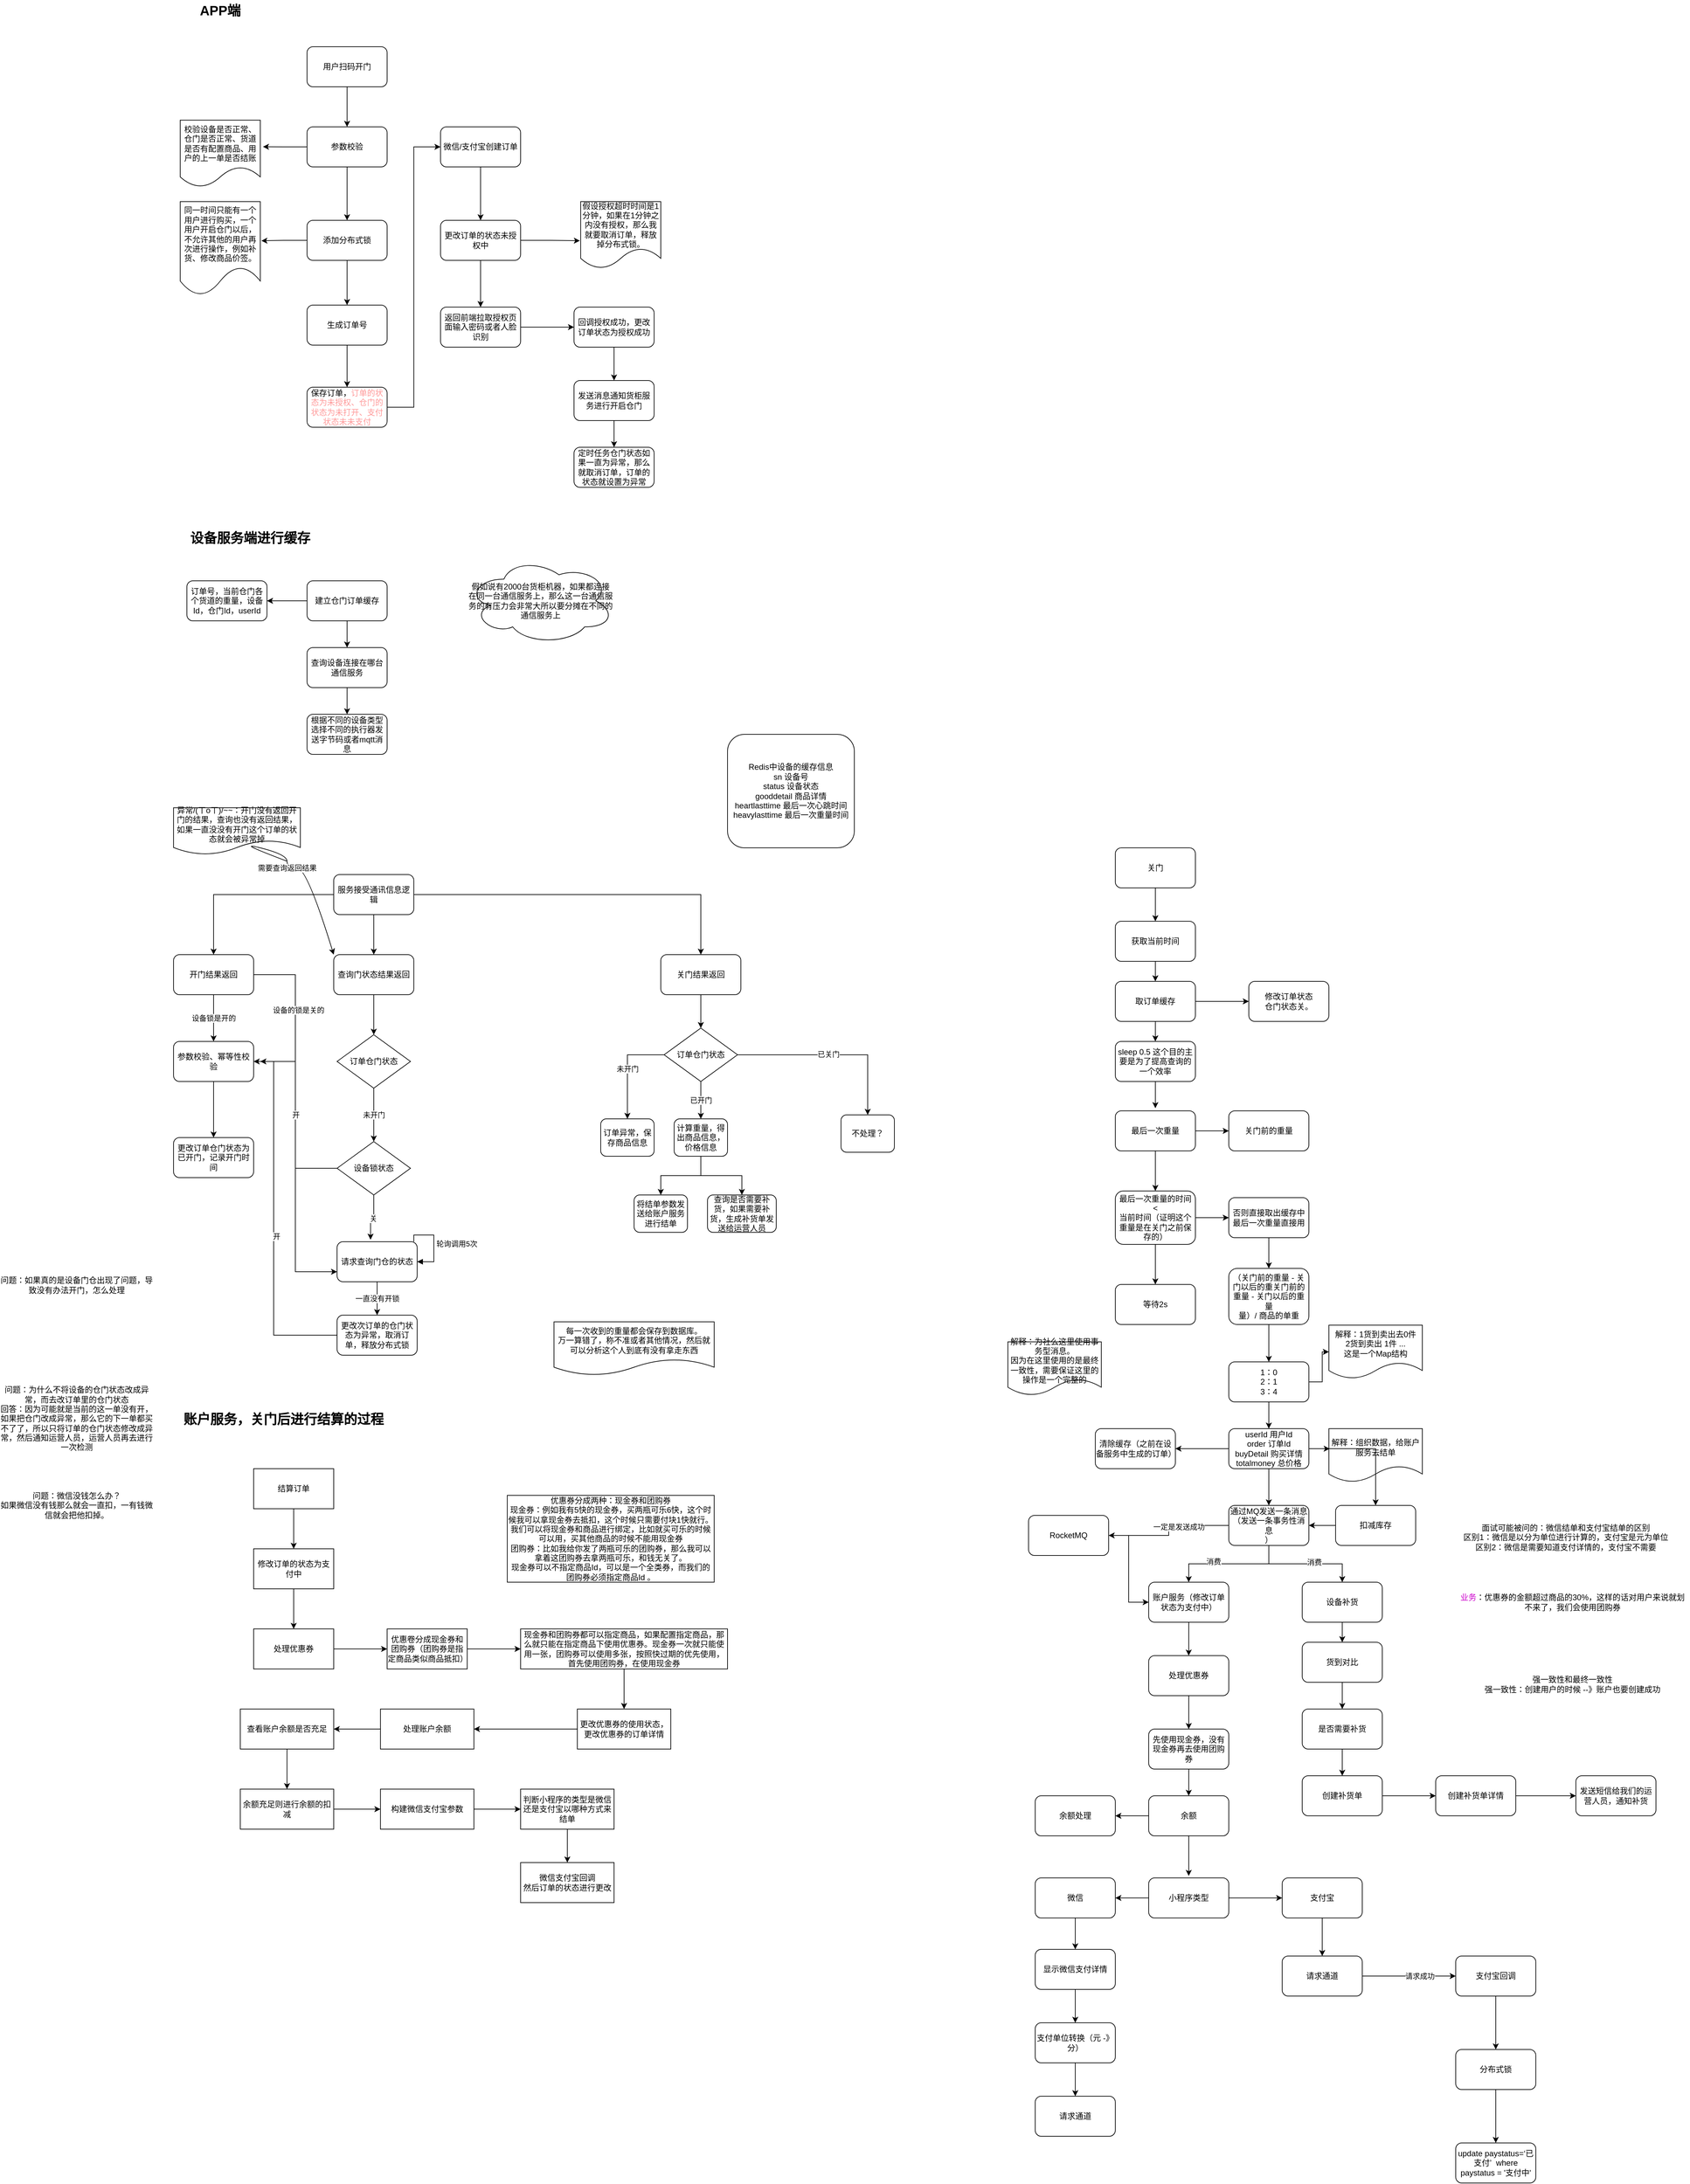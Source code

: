 <mxfile version="21.1.4" type="github">
  <diagram name="第 1 页" id="RkDC4rOG-JaYH36t-Z6l">
    <mxGraphModel dx="2062" dy="646" grid="1" gridSize="10" guides="1" tooltips="1" connect="1" arrows="1" fold="1" page="1" pageScale="1" pageWidth="827" pageHeight="1169" math="0" shadow="0">
      <root>
        <mxCell id="0" />
        <mxCell id="1" parent="0" />
        <mxCell id="wvqYO3dV8kKgbjnCDc3z-1" value="&lt;span style=&quot;font-size: 20px;&quot;&gt;&lt;b&gt;APP端&lt;/b&gt;&lt;/span&gt;" style="text;html=1;strokeColor=none;fillColor=none;align=center;verticalAlign=middle;whiteSpace=wrap;rounded=0;" vertex="1" parent="1">
          <mxGeometry x="20" y="50" width="100" height="30" as="geometry" />
        </mxCell>
        <mxCell id="wvqYO3dV8kKgbjnCDc3z-7" style="edgeStyle=orthogonalEdgeStyle;rounded=0;orthogonalLoop=1;jettySize=auto;html=1;entryX=0.5;entryY=0;entryDx=0;entryDy=0;" edge="1" parent="1" source="wvqYO3dV8kKgbjnCDc3z-2" target="wvqYO3dV8kKgbjnCDc3z-3">
          <mxGeometry relative="1" as="geometry" />
        </mxCell>
        <mxCell id="wvqYO3dV8kKgbjnCDc3z-2" value="用户扫码开门" style="rounded=1;whiteSpace=wrap;html=1;" vertex="1" parent="1">
          <mxGeometry x="200" y="120" width="120" height="60" as="geometry" />
        </mxCell>
        <mxCell id="wvqYO3dV8kKgbjnCDc3z-8" style="edgeStyle=orthogonalEdgeStyle;rounded=0;orthogonalLoop=1;jettySize=auto;html=1;entryX=0.5;entryY=0;entryDx=0;entryDy=0;" edge="1" parent="1" source="wvqYO3dV8kKgbjnCDc3z-3" target="wvqYO3dV8kKgbjnCDc3z-5">
          <mxGeometry relative="1" as="geometry" />
        </mxCell>
        <mxCell id="wvqYO3dV8kKgbjnCDc3z-12" style="edgeStyle=orthogonalEdgeStyle;rounded=0;orthogonalLoop=1;jettySize=auto;html=1;entryX=1.033;entryY=0.398;entryDx=0;entryDy=0;entryPerimeter=0;" edge="1" parent="1" source="wvqYO3dV8kKgbjnCDc3z-3" target="wvqYO3dV8kKgbjnCDc3z-10">
          <mxGeometry relative="1" as="geometry" />
        </mxCell>
        <mxCell id="wvqYO3dV8kKgbjnCDc3z-3" value="参数校验" style="rounded=1;whiteSpace=wrap;html=1;" vertex="1" parent="1">
          <mxGeometry x="200" y="240" width="120" height="60" as="geometry" />
        </mxCell>
        <mxCell id="wvqYO3dV8kKgbjnCDc3z-9" style="edgeStyle=orthogonalEdgeStyle;rounded=0;orthogonalLoop=1;jettySize=auto;html=1;exitX=0.5;exitY=1;exitDx=0;exitDy=0;entryX=0.5;entryY=0;entryDx=0;entryDy=0;" edge="1" parent="1" source="wvqYO3dV8kKgbjnCDc3z-5" target="wvqYO3dV8kKgbjnCDc3z-6">
          <mxGeometry relative="1" as="geometry" />
        </mxCell>
        <mxCell id="wvqYO3dV8kKgbjnCDc3z-15" style="edgeStyle=orthogonalEdgeStyle;rounded=0;orthogonalLoop=1;jettySize=auto;html=1;entryX=1.013;entryY=0.419;entryDx=0;entryDy=0;entryPerimeter=0;" edge="1" parent="1" source="wvqYO3dV8kKgbjnCDc3z-5" target="wvqYO3dV8kKgbjnCDc3z-13">
          <mxGeometry relative="1" as="geometry" />
        </mxCell>
        <mxCell id="wvqYO3dV8kKgbjnCDc3z-5" value="添加分布式锁" style="rounded=1;whiteSpace=wrap;html=1;" vertex="1" parent="1">
          <mxGeometry x="200" y="380" width="120" height="60" as="geometry" />
        </mxCell>
        <mxCell id="wvqYO3dV8kKgbjnCDc3z-17" style="edgeStyle=orthogonalEdgeStyle;rounded=0;orthogonalLoop=1;jettySize=auto;html=1;entryX=0.5;entryY=0;entryDx=0;entryDy=0;" edge="1" parent="1" source="wvqYO3dV8kKgbjnCDc3z-6" target="wvqYO3dV8kKgbjnCDc3z-16">
          <mxGeometry relative="1" as="geometry" />
        </mxCell>
        <mxCell id="wvqYO3dV8kKgbjnCDc3z-6" value="生成订单号" style="rounded=1;whiteSpace=wrap;html=1;" vertex="1" parent="1">
          <mxGeometry x="200" y="507" width="120" height="60" as="geometry" />
        </mxCell>
        <mxCell id="wvqYO3dV8kKgbjnCDc3z-10" value="校验设备是否正常、仓门是否正常、货道是否有配置商品、用户的上一单是否结账" style="shape=document;whiteSpace=wrap;html=1;boundedLbl=1;" vertex="1" parent="1">
          <mxGeometry x="10" y="230" width="120" height="100" as="geometry" />
        </mxCell>
        <mxCell id="wvqYO3dV8kKgbjnCDc3z-13" value="同一时间只能有一个用户进行购买，一个用户开启仓门以后，不允许其他的用户再次进行操作，例如补货、修改商品价签。" style="shape=document;whiteSpace=wrap;html=1;boundedLbl=1;" vertex="1" parent="1">
          <mxGeometry x="10" y="352" width="120" height="140" as="geometry" />
        </mxCell>
        <mxCell id="wvqYO3dV8kKgbjnCDc3z-21" style="edgeStyle=orthogonalEdgeStyle;rounded=0;orthogonalLoop=1;jettySize=auto;html=1;entryX=0;entryY=0.5;entryDx=0;entryDy=0;" edge="1" parent="1" source="wvqYO3dV8kKgbjnCDc3z-16" target="wvqYO3dV8kKgbjnCDc3z-18">
          <mxGeometry relative="1" as="geometry" />
        </mxCell>
        <mxCell id="wvqYO3dV8kKgbjnCDc3z-16" value="保存订单，&lt;font color=&quot;#ff9999&quot;&gt;订单的状态为未授权、仓门的状态为未打开、支付状态未未支付&lt;/font&gt;" style="rounded=1;whiteSpace=wrap;html=1;" vertex="1" parent="1">
          <mxGeometry x="200" y="630" width="120" height="60" as="geometry" />
        </mxCell>
        <mxCell id="wvqYO3dV8kKgbjnCDc3z-22" style="edgeStyle=orthogonalEdgeStyle;rounded=0;orthogonalLoop=1;jettySize=auto;html=1;entryX=0.5;entryY=0;entryDx=0;entryDy=0;" edge="1" parent="1" source="wvqYO3dV8kKgbjnCDc3z-18" target="wvqYO3dV8kKgbjnCDc3z-19">
          <mxGeometry relative="1" as="geometry" />
        </mxCell>
        <mxCell id="wvqYO3dV8kKgbjnCDc3z-18" value="微信/支付宝创建订单" style="rounded=1;whiteSpace=wrap;html=1;" vertex="1" parent="1">
          <mxGeometry x="400" y="240" width="120" height="60" as="geometry" />
        </mxCell>
        <mxCell id="wvqYO3dV8kKgbjnCDc3z-23" style="edgeStyle=orthogonalEdgeStyle;rounded=0;orthogonalLoop=1;jettySize=auto;html=1;entryX=0.5;entryY=0;entryDx=0;entryDy=0;" edge="1" parent="1" source="wvqYO3dV8kKgbjnCDc3z-19" target="wvqYO3dV8kKgbjnCDc3z-20">
          <mxGeometry relative="1" as="geometry" />
        </mxCell>
        <mxCell id="wvqYO3dV8kKgbjnCDc3z-25" style="edgeStyle=orthogonalEdgeStyle;rounded=0;orthogonalLoop=1;jettySize=auto;html=1;entryX=-0.01;entryY=0.586;entryDx=0;entryDy=0;entryPerimeter=0;" edge="1" parent="1" source="wvqYO3dV8kKgbjnCDc3z-19" target="wvqYO3dV8kKgbjnCDc3z-24">
          <mxGeometry relative="1" as="geometry" />
        </mxCell>
        <mxCell id="wvqYO3dV8kKgbjnCDc3z-19" value="更改订单的状态未授权中" style="rounded=1;whiteSpace=wrap;html=1;" vertex="1" parent="1">
          <mxGeometry x="400" y="380" width="120" height="60" as="geometry" />
        </mxCell>
        <mxCell id="wvqYO3dV8kKgbjnCDc3z-28" style="edgeStyle=orthogonalEdgeStyle;rounded=0;orthogonalLoop=1;jettySize=auto;html=1;entryX=0;entryY=0.5;entryDx=0;entryDy=0;" edge="1" parent="1" source="wvqYO3dV8kKgbjnCDc3z-20" target="wvqYO3dV8kKgbjnCDc3z-26">
          <mxGeometry relative="1" as="geometry" />
        </mxCell>
        <mxCell id="wvqYO3dV8kKgbjnCDc3z-20" value="返回前端拉取授权页面输入密码或者人脸识别" style="rounded=1;whiteSpace=wrap;html=1;" vertex="1" parent="1">
          <mxGeometry x="400" y="510" width="120" height="60" as="geometry" />
        </mxCell>
        <mxCell id="wvqYO3dV8kKgbjnCDc3z-24" value="假设授权超时时间是1分钟，如果在1分钟之内没有授权，那么我就要取消订单，释放掉分布式锁。" style="shape=document;whiteSpace=wrap;html=1;boundedLbl=1;" vertex="1" parent="1">
          <mxGeometry x="610" y="352" width="120" height="100" as="geometry" />
        </mxCell>
        <mxCell id="wvqYO3dV8kKgbjnCDc3z-29" style="edgeStyle=orthogonalEdgeStyle;rounded=0;orthogonalLoop=1;jettySize=auto;html=1;entryX=0.5;entryY=0;entryDx=0;entryDy=0;" edge="1" parent="1" source="wvqYO3dV8kKgbjnCDc3z-26" target="wvqYO3dV8kKgbjnCDc3z-27">
          <mxGeometry relative="1" as="geometry" />
        </mxCell>
        <mxCell id="wvqYO3dV8kKgbjnCDc3z-26" value="回调授权成功，更改订单状态为授权成功" style="rounded=1;whiteSpace=wrap;html=1;" vertex="1" parent="1">
          <mxGeometry x="600" y="510" width="120" height="60" as="geometry" />
        </mxCell>
        <mxCell id="wvqYO3dV8kKgbjnCDc3z-31" style="edgeStyle=orthogonalEdgeStyle;rounded=0;orthogonalLoop=1;jettySize=auto;html=1;entryX=0.5;entryY=0;entryDx=0;entryDy=0;" edge="1" parent="1" source="wvqYO3dV8kKgbjnCDc3z-27" target="wvqYO3dV8kKgbjnCDc3z-30">
          <mxGeometry relative="1" as="geometry" />
        </mxCell>
        <mxCell id="wvqYO3dV8kKgbjnCDc3z-27" value="发送消息通知货柜服务进行开启仓门" style="rounded=1;whiteSpace=wrap;html=1;" vertex="1" parent="1">
          <mxGeometry x="600" y="620" width="120" height="60" as="geometry" />
        </mxCell>
        <mxCell id="wvqYO3dV8kKgbjnCDc3z-30" value="定时任务仓门状态如果一直为异常，那么就取消订单，订单的状态就设置为异常" style="rounded=1;whiteSpace=wrap;html=1;" vertex="1" parent="1">
          <mxGeometry x="600" y="720" width="120" height="60" as="geometry" />
        </mxCell>
        <mxCell id="wvqYO3dV8kKgbjnCDc3z-32" value="&lt;span style=&quot;font-size: 20px;&quot;&gt;&lt;b&gt;设备服务端进行缓存&lt;/b&gt;&lt;/span&gt;" style="text;html=1;strokeColor=none;fillColor=none;align=center;verticalAlign=middle;whiteSpace=wrap;rounded=0;" vertex="1" parent="1">
          <mxGeometry x="20" y="840" width="190" height="30" as="geometry" />
        </mxCell>
        <mxCell id="wvqYO3dV8kKgbjnCDc3z-37" style="edgeStyle=orthogonalEdgeStyle;rounded=0;orthogonalLoop=1;jettySize=auto;html=1;entryX=1;entryY=0.5;entryDx=0;entryDy=0;" edge="1" parent="1" source="wvqYO3dV8kKgbjnCDc3z-33" target="wvqYO3dV8kKgbjnCDc3z-36">
          <mxGeometry relative="1" as="geometry" />
        </mxCell>
        <mxCell id="wvqYO3dV8kKgbjnCDc3z-38" style="edgeStyle=orthogonalEdgeStyle;rounded=0;orthogonalLoop=1;jettySize=auto;html=1;entryX=0.5;entryY=0;entryDx=0;entryDy=0;" edge="1" parent="1" source="wvqYO3dV8kKgbjnCDc3z-33" target="wvqYO3dV8kKgbjnCDc3z-34">
          <mxGeometry relative="1" as="geometry" />
        </mxCell>
        <mxCell id="wvqYO3dV8kKgbjnCDc3z-33" value="建立仓门订单缓存" style="rounded=1;whiteSpace=wrap;html=1;" vertex="1" parent="1">
          <mxGeometry x="200" y="920" width="120" height="60" as="geometry" />
        </mxCell>
        <mxCell id="wvqYO3dV8kKgbjnCDc3z-39" style="edgeStyle=orthogonalEdgeStyle;rounded=0;orthogonalLoop=1;jettySize=auto;html=1;entryX=0.5;entryY=0;entryDx=0;entryDy=0;" edge="1" parent="1" source="wvqYO3dV8kKgbjnCDc3z-34" target="wvqYO3dV8kKgbjnCDc3z-35">
          <mxGeometry relative="1" as="geometry" />
        </mxCell>
        <mxCell id="wvqYO3dV8kKgbjnCDc3z-34" value="查询设备连接在哪台通信服务" style="rounded=1;whiteSpace=wrap;html=1;" vertex="1" parent="1">
          <mxGeometry x="200" y="1020" width="120" height="60" as="geometry" />
        </mxCell>
        <mxCell id="wvqYO3dV8kKgbjnCDc3z-35" value="根据不同的设备类型选择不同的执行器发送字节码或者mqtt消息" style="rounded=1;whiteSpace=wrap;html=1;" vertex="1" parent="1">
          <mxGeometry x="200" y="1120" width="120" height="60" as="geometry" />
        </mxCell>
        <mxCell id="wvqYO3dV8kKgbjnCDc3z-36" value="订单号，当前仓门各个货道的重量，设备Id，仓门Id，userId" style="rounded=1;whiteSpace=wrap;html=1;" vertex="1" parent="1">
          <mxGeometry x="20" y="920" width="120" height="60" as="geometry" />
        </mxCell>
        <mxCell id="wvqYO3dV8kKgbjnCDc3z-40" value="假如说有2000台货柜机器，如果都连接在同一台通信服务上，那么这一台通信服务的有压力会非常大所以要分摊在不同的通信服务上" style="ellipse;shape=cloud;whiteSpace=wrap;html=1;" vertex="1" parent="1">
          <mxGeometry x="440" y="885" width="220" height="130" as="geometry" />
        </mxCell>
        <mxCell id="wvqYO3dV8kKgbjnCDc3z-42" value="&lt;span style=&quot;font-size: 20px;&quot;&gt;&lt;b&gt;账户服务，关门后进行结算的过程&lt;/b&gt;&lt;/span&gt;" style="text;html=1;strokeColor=none;fillColor=none;align=center;verticalAlign=middle;whiteSpace=wrap;rounded=0;" vertex="1" parent="1">
          <mxGeometry x="10" y="2160" width="310" height="30" as="geometry" />
        </mxCell>
        <mxCell id="wvqYO3dV8kKgbjnCDc3z-47" style="edgeStyle=orthogonalEdgeStyle;rounded=0;orthogonalLoop=1;jettySize=auto;html=1;" edge="1" parent="1" source="wvqYO3dV8kKgbjnCDc3z-43" target="wvqYO3dV8kKgbjnCDc3z-44">
          <mxGeometry relative="1" as="geometry" />
        </mxCell>
        <mxCell id="wvqYO3dV8kKgbjnCDc3z-43" value="结算订单" style="rounded=0;whiteSpace=wrap;html=1;" vertex="1" parent="1">
          <mxGeometry x="120" y="2250" width="120" height="60" as="geometry" />
        </mxCell>
        <mxCell id="wvqYO3dV8kKgbjnCDc3z-48" style="edgeStyle=orthogonalEdgeStyle;rounded=0;orthogonalLoop=1;jettySize=auto;html=1;entryX=0.5;entryY=0;entryDx=0;entryDy=0;" edge="1" parent="1" source="wvqYO3dV8kKgbjnCDc3z-44" target="wvqYO3dV8kKgbjnCDc3z-45">
          <mxGeometry relative="1" as="geometry" />
        </mxCell>
        <mxCell id="wvqYO3dV8kKgbjnCDc3z-44" value="修改订单的状态为支付中" style="rounded=0;whiteSpace=wrap;html=1;" vertex="1" parent="1">
          <mxGeometry x="120" y="2370" width="120" height="60" as="geometry" />
        </mxCell>
        <mxCell id="wvqYO3dV8kKgbjnCDc3z-49" style="edgeStyle=orthogonalEdgeStyle;rounded=0;orthogonalLoop=1;jettySize=auto;html=1;entryX=0;entryY=0.5;entryDx=0;entryDy=0;" edge="1" parent="1" source="wvqYO3dV8kKgbjnCDc3z-45" target="wvqYO3dV8kKgbjnCDc3z-46">
          <mxGeometry relative="1" as="geometry" />
        </mxCell>
        <mxCell id="wvqYO3dV8kKgbjnCDc3z-45" value="处理优惠券" style="rounded=0;whiteSpace=wrap;html=1;" vertex="1" parent="1">
          <mxGeometry x="120" y="2490" width="120" height="60" as="geometry" />
        </mxCell>
        <mxCell id="wvqYO3dV8kKgbjnCDc3z-51" style="edgeStyle=orthogonalEdgeStyle;rounded=0;orthogonalLoop=1;jettySize=auto;html=1;entryX=0;entryY=0.5;entryDx=0;entryDy=0;" edge="1" parent="1" source="wvqYO3dV8kKgbjnCDc3z-46" target="wvqYO3dV8kKgbjnCDc3z-50">
          <mxGeometry relative="1" as="geometry" />
        </mxCell>
        <mxCell id="wvqYO3dV8kKgbjnCDc3z-46" value="优惠卷分成现金券和团购券（团购券是指定商品类似商品抵扣）" style="rounded=0;whiteSpace=wrap;html=1;" vertex="1" parent="1">
          <mxGeometry x="320" y="2490" width="120" height="60" as="geometry" />
        </mxCell>
        <mxCell id="wvqYO3dV8kKgbjnCDc3z-53" style="edgeStyle=orthogonalEdgeStyle;rounded=0;orthogonalLoop=1;jettySize=auto;html=1;entryX=0.5;entryY=0;entryDx=0;entryDy=0;" edge="1" parent="1" source="wvqYO3dV8kKgbjnCDc3z-50" target="wvqYO3dV8kKgbjnCDc3z-52">
          <mxGeometry relative="1" as="geometry" />
        </mxCell>
        <mxCell id="wvqYO3dV8kKgbjnCDc3z-50" value="现金券和团购券都可以指定商品，如果配置指定商品，那么就只能在指定商品下使用优惠券。现金券一次就只能使用一张，团购券可以使用多张，按照快过期的优先使用，首先使用团购券，在使用现金券" style="rounded=0;whiteSpace=wrap;html=1;" vertex="1" parent="1">
          <mxGeometry x="520" y="2490" width="310" height="60" as="geometry" />
        </mxCell>
        <mxCell id="wvqYO3dV8kKgbjnCDc3z-55" style="edgeStyle=orthogonalEdgeStyle;rounded=0;orthogonalLoop=1;jettySize=auto;html=1;" edge="1" parent="1" source="wvqYO3dV8kKgbjnCDc3z-52" target="wvqYO3dV8kKgbjnCDc3z-54">
          <mxGeometry relative="1" as="geometry" />
        </mxCell>
        <mxCell id="wvqYO3dV8kKgbjnCDc3z-52" value="更改优惠券的使用状态，更改优惠券的订单详情" style="rounded=0;whiteSpace=wrap;html=1;" vertex="1" parent="1">
          <mxGeometry x="605" y="2610" width="140" height="60" as="geometry" />
        </mxCell>
        <mxCell id="wvqYO3dV8kKgbjnCDc3z-57" style="edgeStyle=orthogonalEdgeStyle;rounded=0;orthogonalLoop=1;jettySize=auto;html=1;entryX=1;entryY=0.5;entryDx=0;entryDy=0;" edge="1" parent="1" source="wvqYO3dV8kKgbjnCDc3z-54" target="wvqYO3dV8kKgbjnCDc3z-56">
          <mxGeometry relative="1" as="geometry" />
        </mxCell>
        <mxCell id="wvqYO3dV8kKgbjnCDc3z-54" value="处理账户余额" style="rounded=0;whiteSpace=wrap;html=1;" vertex="1" parent="1">
          <mxGeometry x="310" y="2610" width="140" height="60" as="geometry" />
        </mxCell>
        <mxCell id="wvqYO3dV8kKgbjnCDc3z-59" style="edgeStyle=orthogonalEdgeStyle;rounded=0;orthogonalLoop=1;jettySize=auto;html=1;entryX=0.5;entryY=0;entryDx=0;entryDy=0;" edge="1" parent="1" source="wvqYO3dV8kKgbjnCDc3z-56" target="wvqYO3dV8kKgbjnCDc3z-58">
          <mxGeometry relative="1" as="geometry" />
        </mxCell>
        <mxCell id="wvqYO3dV8kKgbjnCDc3z-56" value="查看账户余额是否充足" style="rounded=0;whiteSpace=wrap;html=1;" vertex="1" parent="1">
          <mxGeometry x="100" y="2610" width="140" height="60" as="geometry" />
        </mxCell>
        <mxCell id="wvqYO3dV8kKgbjnCDc3z-63" style="edgeStyle=orthogonalEdgeStyle;rounded=0;orthogonalLoop=1;jettySize=auto;html=1;entryX=0;entryY=0.5;entryDx=0;entryDy=0;" edge="1" parent="1" source="wvqYO3dV8kKgbjnCDc3z-58" target="wvqYO3dV8kKgbjnCDc3z-60">
          <mxGeometry relative="1" as="geometry" />
        </mxCell>
        <mxCell id="wvqYO3dV8kKgbjnCDc3z-58" value="余额充足则进行余额的扣减" style="rounded=0;whiteSpace=wrap;html=1;" vertex="1" parent="1">
          <mxGeometry x="100" y="2730" width="140" height="60" as="geometry" />
        </mxCell>
        <mxCell id="wvqYO3dV8kKgbjnCDc3z-64" style="edgeStyle=orthogonalEdgeStyle;rounded=0;orthogonalLoop=1;jettySize=auto;html=1;" edge="1" parent="1" source="wvqYO3dV8kKgbjnCDc3z-60" target="wvqYO3dV8kKgbjnCDc3z-61">
          <mxGeometry relative="1" as="geometry" />
        </mxCell>
        <mxCell id="wvqYO3dV8kKgbjnCDc3z-60" value="构建微信支付宝参数" style="rounded=0;whiteSpace=wrap;html=1;" vertex="1" parent="1">
          <mxGeometry x="310" y="2730" width="140" height="60" as="geometry" />
        </mxCell>
        <mxCell id="wvqYO3dV8kKgbjnCDc3z-65" style="edgeStyle=orthogonalEdgeStyle;rounded=0;orthogonalLoop=1;jettySize=auto;html=1;entryX=0.5;entryY=0;entryDx=0;entryDy=0;" edge="1" parent="1" source="wvqYO3dV8kKgbjnCDc3z-61" target="wvqYO3dV8kKgbjnCDc3z-62">
          <mxGeometry relative="1" as="geometry" />
        </mxCell>
        <mxCell id="wvqYO3dV8kKgbjnCDc3z-61" value="判断小程序的类型是微信还是支付宝以哪种方式来结单" style="rounded=0;whiteSpace=wrap;html=1;" vertex="1" parent="1">
          <mxGeometry x="520" y="2730" width="140" height="60" as="geometry" />
        </mxCell>
        <mxCell id="wvqYO3dV8kKgbjnCDc3z-62" value="微信支付宝回调&lt;br&gt;然后订单的状态进行更改" style="rounded=0;whiteSpace=wrap;html=1;" vertex="1" parent="1">
          <mxGeometry x="520" y="2840" width="140" height="60" as="geometry" />
        </mxCell>
        <mxCell id="wvqYO3dV8kKgbjnCDc3z-77" style="edgeStyle=orthogonalEdgeStyle;rounded=0;orthogonalLoop=1;jettySize=auto;html=1;entryX=0.5;entryY=0;entryDx=0;entryDy=0;" edge="1" parent="1" source="wvqYO3dV8kKgbjnCDc3z-67" target="wvqYO3dV8kKgbjnCDc3z-68">
          <mxGeometry relative="1" as="geometry" />
        </mxCell>
        <mxCell id="wvqYO3dV8kKgbjnCDc3z-78" style="edgeStyle=orthogonalEdgeStyle;rounded=0;orthogonalLoop=1;jettySize=auto;html=1;entryX=0.5;entryY=0;entryDx=0;entryDy=0;" edge="1" parent="1" source="wvqYO3dV8kKgbjnCDc3z-67" target="wvqYO3dV8kKgbjnCDc3z-70">
          <mxGeometry relative="1" as="geometry" />
        </mxCell>
        <mxCell id="wvqYO3dV8kKgbjnCDc3z-106" style="edgeStyle=orthogonalEdgeStyle;rounded=0;orthogonalLoop=1;jettySize=auto;html=1;entryX=0.5;entryY=0;entryDx=0;entryDy=0;" edge="1" parent="1" source="wvqYO3dV8kKgbjnCDc3z-67" target="wvqYO3dV8kKgbjnCDc3z-69">
          <mxGeometry relative="1" as="geometry" />
        </mxCell>
        <mxCell id="wvqYO3dV8kKgbjnCDc3z-67" value="服务接受通讯信息逻辑" style="rounded=1;whiteSpace=wrap;html=1;" vertex="1" parent="1">
          <mxGeometry x="240" y="1360" width="120" height="60" as="geometry" />
        </mxCell>
        <mxCell id="wvqYO3dV8kKgbjnCDc3z-79" value="设备锁是开的" style="edgeStyle=orthogonalEdgeStyle;rounded=0;orthogonalLoop=1;jettySize=auto;html=1;entryX=0.5;entryY=0;entryDx=0;entryDy=0;" edge="1" parent="1" source="wvqYO3dV8kKgbjnCDc3z-68" target="wvqYO3dV8kKgbjnCDc3z-76">
          <mxGeometry relative="1" as="geometry" />
        </mxCell>
        <mxCell id="wvqYO3dV8kKgbjnCDc3z-98" style="edgeStyle=orthogonalEdgeStyle;rounded=0;orthogonalLoop=1;jettySize=auto;html=1;entryX=0;entryY=0.75;entryDx=0;entryDy=0;" edge="1" parent="1" source="wvqYO3dV8kKgbjnCDc3z-68" target="wvqYO3dV8kKgbjnCDc3z-88">
          <mxGeometry relative="1" as="geometry" />
        </mxCell>
        <mxCell id="wvqYO3dV8kKgbjnCDc3z-99" value="设备的锁是关的" style="edgeLabel;html=1;align=center;verticalAlign=middle;resizable=0;points=[];" vertex="1" connectable="0" parent="wvqYO3dV8kKgbjnCDc3z-98">
          <mxGeometry x="-0.594" y="4" relative="1" as="geometry">
            <mxPoint as="offset" />
          </mxGeometry>
        </mxCell>
        <mxCell id="wvqYO3dV8kKgbjnCDc3z-68" value="开门结果返回" style="rounded=1;whiteSpace=wrap;html=1;" vertex="1" parent="1">
          <mxGeometry y="1480" width="120" height="60" as="geometry" />
        </mxCell>
        <mxCell id="wvqYO3dV8kKgbjnCDc3z-108" style="edgeStyle=orthogonalEdgeStyle;rounded=0;orthogonalLoop=1;jettySize=auto;html=1;entryX=0.5;entryY=0;entryDx=0;entryDy=0;" edge="1" parent="1" source="wvqYO3dV8kKgbjnCDc3z-69" target="wvqYO3dV8kKgbjnCDc3z-107">
          <mxGeometry relative="1" as="geometry" />
        </mxCell>
        <mxCell id="wvqYO3dV8kKgbjnCDc3z-69" value="关门结果返回" style="rounded=1;whiteSpace=wrap;html=1;" vertex="1" parent="1">
          <mxGeometry x="730" y="1480" width="120" height="60" as="geometry" />
        </mxCell>
        <mxCell id="wvqYO3dV8kKgbjnCDc3z-73" style="edgeStyle=orthogonalEdgeStyle;rounded=0;orthogonalLoop=1;jettySize=auto;html=1;" edge="1" parent="1" source="wvqYO3dV8kKgbjnCDc3z-70" target="wvqYO3dV8kKgbjnCDc3z-72">
          <mxGeometry relative="1" as="geometry" />
        </mxCell>
        <mxCell id="wvqYO3dV8kKgbjnCDc3z-70" value="查询门状态结果返回" style="rounded=1;whiteSpace=wrap;html=1;" vertex="1" parent="1">
          <mxGeometry x="240" y="1480" width="120" height="60" as="geometry" />
        </mxCell>
        <mxCell id="wvqYO3dV8kKgbjnCDc3z-75" value="未开门" style="edgeStyle=orthogonalEdgeStyle;rounded=0;orthogonalLoop=1;jettySize=auto;html=1;entryX=0.5;entryY=0;entryDx=0;entryDy=0;" edge="1" parent="1" source="wvqYO3dV8kKgbjnCDc3z-72" target="wvqYO3dV8kKgbjnCDc3z-74">
          <mxGeometry relative="1" as="geometry" />
        </mxCell>
        <mxCell id="wvqYO3dV8kKgbjnCDc3z-72" value="订单仓门状态" style="rhombus;whiteSpace=wrap;html=1;" vertex="1" parent="1">
          <mxGeometry x="245" y="1600" width="110" height="80" as="geometry" />
        </mxCell>
        <mxCell id="wvqYO3dV8kKgbjnCDc3z-82" value="开" style="edgeStyle=orthogonalEdgeStyle;rounded=0;orthogonalLoop=1;jettySize=auto;html=1;entryX=1;entryY=0.5;entryDx=0;entryDy=0;" edge="1" parent="1" source="wvqYO3dV8kKgbjnCDc3z-74" target="wvqYO3dV8kKgbjnCDc3z-76">
          <mxGeometry relative="1" as="geometry" />
        </mxCell>
        <mxCell id="wvqYO3dV8kKgbjnCDc3z-89" value="关" style="edgeStyle=orthogonalEdgeStyle;rounded=0;orthogonalLoop=1;jettySize=auto;html=1;entryX=0.418;entryY=-0.05;entryDx=0;entryDy=0;entryPerimeter=0;" edge="1" parent="1" source="wvqYO3dV8kKgbjnCDc3z-74" target="wvqYO3dV8kKgbjnCDc3z-88">
          <mxGeometry relative="1" as="geometry" />
        </mxCell>
        <mxCell id="wvqYO3dV8kKgbjnCDc3z-74" value="设备锁状态" style="rhombus;whiteSpace=wrap;html=1;" vertex="1" parent="1">
          <mxGeometry x="245" y="1760" width="110" height="80" as="geometry" />
        </mxCell>
        <mxCell id="wvqYO3dV8kKgbjnCDc3z-81" style="edgeStyle=orthogonalEdgeStyle;rounded=0;orthogonalLoop=1;jettySize=auto;html=1;entryX=0.5;entryY=0;entryDx=0;entryDy=0;" edge="1" parent="1" source="wvqYO3dV8kKgbjnCDc3z-76" target="wvqYO3dV8kKgbjnCDc3z-80">
          <mxGeometry relative="1" as="geometry" />
        </mxCell>
        <mxCell id="wvqYO3dV8kKgbjnCDc3z-76" value="参数校验、幂等性校验" style="rounded=1;whiteSpace=wrap;html=1;" vertex="1" parent="1">
          <mxGeometry y="1610" width="120" height="60" as="geometry" />
        </mxCell>
        <mxCell id="wvqYO3dV8kKgbjnCDc3z-80" value="更改订单仓门状态为已开门，记录开门时间" style="rounded=1;whiteSpace=wrap;html=1;" vertex="1" parent="1">
          <mxGeometry y="1754" width="120" height="60" as="geometry" />
        </mxCell>
        <mxCell id="wvqYO3dV8kKgbjnCDc3z-95" value="一直没有开锁" style="edgeStyle=orthogonalEdgeStyle;rounded=0;orthogonalLoop=1;jettySize=auto;html=1;entryX=0.5;entryY=0;entryDx=0;entryDy=0;" edge="1" parent="1" source="wvqYO3dV8kKgbjnCDc3z-88" target="wvqYO3dV8kKgbjnCDc3z-94">
          <mxGeometry relative="1" as="geometry" />
        </mxCell>
        <mxCell id="wvqYO3dV8kKgbjnCDc3z-88" value="请求查询门仓的状态" style="rounded=1;whiteSpace=wrap;html=1;" vertex="1" parent="1">
          <mxGeometry x="245" y="1910" width="120" height="60" as="geometry" />
        </mxCell>
        <mxCell id="wvqYO3dV8kKgbjnCDc3z-93" value="轮询调用5次" style="html=1;align=left;spacingLeft=2;endArrow=block;rounded=0;edgeStyle=orthogonalEdgeStyle;curved=0;rounded=0;" edge="1" parent="1">
          <mxGeometry relative="1" as="geometry">
            <mxPoint x="360" y="1910" as="sourcePoint" />
            <Array as="points">
              <mxPoint x="360" y="1900" />
              <mxPoint x="390" y="1900" />
              <mxPoint x="390" y="1940" />
            </Array>
            <mxPoint x="365" y="1940" as="targetPoint" />
          </mxGeometry>
        </mxCell>
        <mxCell id="wvqYO3dV8kKgbjnCDc3z-96" style="edgeStyle=orthogonalEdgeStyle;rounded=0;orthogonalLoop=1;jettySize=auto;html=1;" edge="1" parent="1" source="wvqYO3dV8kKgbjnCDc3z-94">
          <mxGeometry relative="1" as="geometry">
            <mxPoint x="130" y="1640" as="targetPoint" />
            <Array as="points">
              <mxPoint x="150" y="2050" />
              <mxPoint x="150" y="1640" />
            </Array>
          </mxGeometry>
        </mxCell>
        <mxCell id="wvqYO3dV8kKgbjnCDc3z-97" value="开" style="edgeLabel;html=1;align=center;verticalAlign=middle;resizable=0;points=[];" vertex="1" connectable="0" parent="wvqYO3dV8kKgbjnCDc3z-96">
          <mxGeometry x="-0.073" y="-3" relative="1" as="geometry">
            <mxPoint x="1" as="offset" />
          </mxGeometry>
        </mxCell>
        <mxCell id="wvqYO3dV8kKgbjnCDc3z-94" value="更改次订单的仓门状态为异常，取消订单，释放分布式锁" style="rounded=1;whiteSpace=wrap;html=1;" vertex="1" parent="1">
          <mxGeometry x="245" y="2020" width="120" height="60" as="geometry" />
        </mxCell>
        <mxCell id="wvqYO3dV8kKgbjnCDc3z-100" value="问题：如果真的是设备门仓出现了问题，导致没有办法开门，怎么处理" style="text;html=1;strokeColor=none;fillColor=none;align=center;verticalAlign=middle;whiteSpace=wrap;rounded=0;" vertex="1" parent="1">
          <mxGeometry x="-260" y="1960" width="230" height="30" as="geometry" />
        </mxCell>
        <mxCell id="wvqYO3dV8kKgbjnCDc3z-102" value="异常/(ㄒoㄒ)/~~：开门没有返回开门的结果，查询也没有返回结果，如果一直没没有开门这个订单的状态就会被异常掉" style="shape=document;whiteSpace=wrap;html=1;boundedLbl=1;" vertex="1" parent="1">
          <mxGeometry y="1260" width="190" height="70" as="geometry" />
        </mxCell>
        <mxCell id="wvqYO3dV8kKgbjnCDc3z-103" value="问题：为什么不将设备的仓门状态改成异常，而去改订单里的仓门状态&lt;br&gt;回答：因为可能就是当前的这一单没有开，如果把仓门改成异常，那么它的下一单都买不了了，所以只将订单的仓门状态修改成异常，然后通知运营人员，运营人员再去进行一次检测" style="text;html=1;strokeColor=none;fillColor=none;align=center;verticalAlign=middle;whiteSpace=wrap;rounded=0;" vertex="1" parent="1">
          <mxGeometry x="-260" y="2115" width="230" height="120" as="geometry" />
        </mxCell>
        <mxCell id="wvqYO3dV8kKgbjnCDc3z-104" value="" style="curved=1;endArrow=classic;html=1;rounded=0;entryX=0;entryY=0;entryDx=0;entryDy=0;" edge="1" parent="1" target="wvqYO3dV8kKgbjnCDc3z-70">
          <mxGeometry width="50" height="50" relative="1" as="geometry">
            <mxPoint x="170" y="1340" as="sourcePoint" />
            <mxPoint x="40" y="1260" as="targetPoint" />
            <Array as="points">
              <mxPoint x="90" y="1310" />
              <mxPoint x="170" y="1330" />
              <mxPoint x="170" y="1350" />
              <mxPoint x="200" y="1350" />
            </Array>
          </mxGeometry>
        </mxCell>
        <mxCell id="wvqYO3dV8kKgbjnCDc3z-105" value="需要查询返回结果&lt;br&gt;" style="edgeLabel;html=1;align=center;verticalAlign=middle;resizable=0;points=[];" vertex="1" connectable="0" parent="wvqYO3dV8kKgbjnCDc3z-104">
          <mxGeometry x="-0.486" y="-11" relative="1" as="geometry">
            <mxPoint x="77" y="28" as="offset" />
          </mxGeometry>
        </mxCell>
        <mxCell id="wvqYO3dV8kKgbjnCDc3z-110" value="未开门" style="edgeStyle=orthogonalEdgeStyle;rounded=0;orthogonalLoop=1;jettySize=auto;html=1;entryX=0.5;entryY=0;entryDx=0;entryDy=0;" edge="1" parent="1" source="wvqYO3dV8kKgbjnCDc3z-107" target="wvqYO3dV8kKgbjnCDc3z-109">
          <mxGeometry relative="1" as="geometry" />
        </mxCell>
        <mxCell id="wvqYO3dV8kKgbjnCDc3z-112" value="已开门" style="edgeStyle=orthogonalEdgeStyle;rounded=0;orthogonalLoop=1;jettySize=auto;html=1;entryX=0.5;entryY=0;entryDx=0;entryDy=0;" edge="1" parent="1" source="wvqYO3dV8kKgbjnCDc3z-107" target="wvqYO3dV8kKgbjnCDc3z-111">
          <mxGeometry relative="1" as="geometry" />
        </mxCell>
        <mxCell id="wvqYO3dV8kKgbjnCDc3z-118" style="edgeStyle=orthogonalEdgeStyle;rounded=0;orthogonalLoop=1;jettySize=auto;html=1;entryX=0.5;entryY=0;entryDx=0;entryDy=0;" edge="1" parent="1" source="wvqYO3dV8kKgbjnCDc3z-107" target="wvqYO3dV8kKgbjnCDc3z-117">
          <mxGeometry relative="1" as="geometry" />
        </mxCell>
        <mxCell id="wvqYO3dV8kKgbjnCDc3z-119" value="已关门" style="edgeLabel;html=1;align=center;verticalAlign=middle;resizable=0;points=[];" vertex="1" connectable="0" parent="wvqYO3dV8kKgbjnCDc3z-118">
          <mxGeometry x="-0.046" y="1" relative="1" as="geometry">
            <mxPoint as="offset" />
          </mxGeometry>
        </mxCell>
        <mxCell id="wvqYO3dV8kKgbjnCDc3z-107" value="订单仓门状态" style="rhombus;whiteSpace=wrap;html=1;" vertex="1" parent="1">
          <mxGeometry x="735" y="1590" width="110" height="80" as="geometry" />
        </mxCell>
        <mxCell id="wvqYO3dV8kKgbjnCDc3z-109" value="订单异常，保存商品信息" style="rounded=1;whiteSpace=wrap;html=1;" vertex="1" parent="1">
          <mxGeometry x="640" y="1726" width="80" height="56" as="geometry" />
        </mxCell>
        <mxCell id="wvqYO3dV8kKgbjnCDc3z-115" style="edgeStyle=orthogonalEdgeStyle;rounded=0;orthogonalLoop=1;jettySize=auto;html=1;entryX=0.5;entryY=0;entryDx=0;entryDy=0;" edge="1" parent="1" source="wvqYO3dV8kKgbjnCDc3z-111" target="wvqYO3dV8kKgbjnCDc3z-113">
          <mxGeometry relative="1" as="geometry" />
        </mxCell>
        <mxCell id="wvqYO3dV8kKgbjnCDc3z-116" style="edgeStyle=orthogonalEdgeStyle;rounded=0;orthogonalLoop=1;jettySize=auto;html=1;entryX=0.5;entryY=0;entryDx=0;entryDy=0;" edge="1" parent="1" source="wvqYO3dV8kKgbjnCDc3z-111" target="wvqYO3dV8kKgbjnCDc3z-114">
          <mxGeometry relative="1" as="geometry" />
        </mxCell>
        <mxCell id="wvqYO3dV8kKgbjnCDc3z-111" value="计算重量，得出商品信息，价格信息" style="rounded=1;whiteSpace=wrap;html=1;" vertex="1" parent="1">
          <mxGeometry x="750" y="1726" width="80" height="56" as="geometry" />
        </mxCell>
        <mxCell id="wvqYO3dV8kKgbjnCDc3z-113" value="将结单参数发送给账户服务进行结单" style="rounded=1;whiteSpace=wrap;html=1;" vertex="1" parent="1">
          <mxGeometry x="690" y="1840" width="80" height="56" as="geometry" />
        </mxCell>
        <mxCell id="wvqYO3dV8kKgbjnCDc3z-114" value="查询是否需要补货，如果需要补货，生成补货单发送给运营人员" style="rounded=1;whiteSpace=wrap;html=1;" vertex="1" parent="1">
          <mxGeometry x="800" y="1840" width="103" height="56" as="geometry" />
        </mxCell>
        <mxCell id="wvqYO3dV8kKgbjnCDc3z-117" value="不处理？" style="rounded=1;whiteSpace=wrap;html=1;" vertex="1" parent="1">
          <mxGeometry x="1000" y="1720" width="80" height="56" as="geometry" />
        </mxCell>
        <mxCell id="wvqYO3dV8kKgbjnCDc3z-120" value="问题：微信没钱怎么办？&lt;br&gt;如果微信没有钱那么就会一直扣，一有钱微信就会把他扣掉。" style="text;html=1;strokeColor=none;fillColor=none;align=center;verticalAlign=middle;whiteSpace=wrap;rounded=0;" vertex="1" parent="1">
          <mxGeometry x="-260" y="2290" width="230" height="30" as="geometry" />
        </mxCell>
        <mxCell id="wvqYO3dV8kKgbjnCDc3z-121" value="每一次收到的重量都会保存到数据库。&lt;br&gt;万一算错了，称不准或者其他情况，然后就可以分析这个人到底有没有拿走东西" style="shape=document;whiteSpace=wrap;html=1;boundedLbl=1;" vertex="1" parent="1">
          <mxGeometry x="570" y="2030" width="240" height="80" as="geometry" />
        </mxCell>
        <mxCell id="wvqYO3dV8kKgbjnCDc3z-129" style="edgeStyle=orthogonalEdgeStyle;rounded=0;orthogonalLoop=1;jettySize=auto;html=1;entryX=0.5;entryY=0;entryDx=0;entryDy=0;" edge="1" parent="1" source="wvqYO3dV8kKgbjnCDc3z-122" target="wvqYO3dV8kKgbjnCDc3z-123">
          <mxGeometry relative="1" as="geometry" />
        </mxCell>
        <mxCell id="wvqYO3dV8kKgbjnCDc3z-122" value="关门" style="rounded=1;whiteSpace=wrap;html=1;" vertex="1" parent="1">
          <mxGeometry x="1411" y="1320" width="120" height="60" as="geometry" />
        </mxCell>
        <mxCell id="wvqYO3dV8kKgbjnCDc3z-130" style="edgeStyle=orthogonalEdgeStyle;rounded=0;orthogonalLoop=1;jettySize=auto;html=1;" edge="1" parent="1" source="wvqYO3dV8kKgbjnCDc3z-123" target="wvqYO3dV8kKgbjnCDc3z-125">
          <mxGeometry relative="1" as="geometry" />
        </mxCell>
        <mxCell id="wvqYO3dV8kKgbjnCDc3z-123" value="获取当前时间" style="rounded=1;whiteSpace=wrap;html=1;" vertex="1" parent="1">
          <mxGeometry x="1411" y="1430" width="120" height="60" as="geometry" />
        </mxCell>
        <mxCell id="wvqYO3dV8kKgbjnCDc3z-124" value="Redis中设备的缓存信息&lt;br&gt;sn 设备号&lt;br&gt;status 设备状态&lt;br&gt;gooddetail 商品详情&lt;br&gt;heartlasttime 最后一次心跳时间&lt;br&gt;heavylasttime 最后一次重量时间" style="rounded=1;whiteSpace=wrap;html=1;" vertex="1" parent="1">
          <mxGeometry x="830" y="1150" width="190" height="170" as="geometry" />
        </mxCell>
        <mxCell id="wvqYO3dV8kKgbjnCDc3z-140" style="edgeStyle=orthogonalEdgeStyle;rounded=0;orthogonalLoop=1;jettySize=auto;html=1;entryX=0.5;entryY=0;entryDx=0;entryDy=0;" edge="1" parent="1" source="wvqYO3dV8kKgbjnCDc3z-125" target="wvqYO3dV8kKgbjnCDc3z-139">
          <mxGeometry relative="1" as="geometry" />
        </mxCell>
        <mxCell id="wvqYO3dV8kKgbjnCDc3z-199" value="" style="edgeStyle=orthogonalEdgeStyle;rounded=0;orthogonalLoop=1;jettySize=auto;html=1;" edge="1" parent="1" source="wvqYO3dV8kKgbjnCDc3z-125" target="wvqYO3dV8kKgbjnCDc3z-198">
          <mxGeometry relative="1" as="geometry" />
        </mxCell>
        <mxCell id="wvqYO3dV8kKgbjnCDc3z-125" value="取订单缓存" style="rounded=1;whiteSpace=wrap;html=1;" vertex="1" parent="1">
          <mxGeometry x="1411" y="1520" width="120" height="60" as="geometry" />
        </mxCell>
        <mxCell id="wvqYO3dV8kKgbjnCDc3z-132" style="edgeStyle=orthogonalEdgeStyle;rounded=0;orthogonalLoop=1;jettySize=auto;html=1;" edge="1" parent="1" source="wvqYO3dV8kKgbjnCDc3z-126" target="wvqYO3dV8kKgbjnCDc3z-127">
          <mxGeometry relative="1" as="geometry" />
        </mxCell>
        <mxCell id="wvqYO3dV8kKgbjnCDc3z-134" style="edgeStyle=orthogonalEdgeStyle;rounded=0;orthogonalLoop=1;jettySize=auto;html=1;entryX=0.5;entryY=0;entryDx=0;entryDy=0;" edge="1" parent="1" source="wvqYO3dV8kKgbjnCDc3z-126" target="wvqYO3dV8kKgbjnCDc3z-128">
          <mxGeometry relative="1" as="geometry" />
        </mxCell>
        <mxCell id="wvqYO3dV8kKgbjnCDc3z-126" value="最后一次重量" style="rounded=1;whiteSpace=wrap;html=1;" vertex="1" parent="1">
          <mxGeometry x="1411" y="1714" width="120" height="60" as="geometry" />
        </mxCell>
        <mxCell id="wvqYO3dV8kKgbjnCDc3z-127" value="关门前的重量" style="rounded=1;whiteSpace=wrap;html=1;" vertex="1" parent="1">
          <mxGeometry x="1581" y="1714" width="120" height="60" as="geometry" />
        </mxCell>
        <mxCell id="wvqYO3dV8kKgbjnCDc3z-136" style="edgeStyle=orthogonalEdgeStyle;rounded=0;orthogonalLoop=1;jettySize=auto;html=1;entryX=0.5;entryY=0;entryDx=0;entryDy=0;" edge="1" parent="1" source="wvqYO3dV8kKgbjnCDc3z-128" target="wvqYO3dV8kKgbjnCDc3z-135">
          <mxGeometry relative="1" as="geometry" />
        </mxCell>
        <mxCell id="wvqYO3dV8kKgbjnCDc3z-138" style="edgeStyle=orthogonalEdgeStyle;rounded=0;orthogonalLoop=1;jettySize=auto;html=1;" edge="1" parent="1" source="wvqYO3dV8kKgbjnCDc3z-128" target="wvqYO3dV8kKgbjnCDc3z-137">
          <mxGeometry relative="1" as="geometry" />
        </mxCell>
        <mxCell id="wvqYO3dV8kKgbjnCDc3z-128" value="最后一次重量的时间 &amp;lt;&lt;br&gt;当前时间（证明这个重量是在关门之前保存的）" style="rounded=1;whiteSpace=wrap;html=1;" vertex="1" parent="1">
          <mxGeometry x="1411" y="1834" width="120" height="80" as="geometry" />
        </mxCell>
        <mxCell id="wvqYO3dV8kKgbjnCDc3z-135" value="等待2s" style="rounded=1;whiteSpace=wrap;html=1;" vertex="1" parent="1">
          <mxGeometry x="1411" y="1974" width="120" height="60" as="geometry" />
        </mxCell>
        <mxCell id="wvqYO3dV8kKgbjnCDc3z-143" value="" style="edgeStyle=orthogonalEdgeStyle;rounded=0;orthogonalLoop=1;jettySize=auto;html=1;" edge="1" parent="1" source="wvqYO3dV8kKgbjnCDc3z-137" target="wvqYO3dV8kKgbjnCDc3z-142">
          <mxGeometry relative="1" as="geometry" />
        </mxCell>
        <mxCell id="wvqYO3dV8kKgbjnCDc3z-137" value="否则直接取出缓存中最后一次重量直接用" style="rounded=1;whiteSpace=wrap;html=1;" vertex="1" parent="1">
          <mxGeometry x="1581" y="1844" width="120" height="60" as="geometry" />
        </mxCell>
        <mxCell id="wvqYO3dV8kKgbjnCDc3z-141" style="edgeStyle=orthogonalEdgeStyle;rounded=0;orthogonalLoop=1;jettySize=auto;html=1;" edge="1" parent="1" source="wvqYO3dV8kKgbjnCDc3z-139">
          <mxGeometry relative="1" as="geometry">
            <mxPoint x="1471" y="1710" as="targetPoint" />
          </mxGeometry>
        </mxCell>
        <mxCell id="wvqYO3dV8kKgbjnCDc3z-139" value="sleep 0.5 这个目的主要是为了提高查询的一个效率" style="rounded=1;whiteSpace=wrap;html=1;" vertex="1" parent="1">
          <mxGeometry x="1411" y="1610" width="120" height="60" as="geometry" />
        </mxCell>
        <mxCell id="wvqYO3dV8kKgbjnCDc3z-145" style="edgeStyle=orthogonalEdgeStyle;rounded=0;orthogonalLoop=1;jettySize=auto;html=1;entryX=0.5;entryY=0;entryDx=0;entryDy=0;" edge="1" parent="1" source="wvqYO3dV8kKgbjnCDc3z-142" target="wvqYO3dV8kKgbjnCDc3z-144">
          <mxGeometry relative="1" as="geometry" />
        </mxCell>
        <mxCell id="wvqYO3dV8kKgbjnCDc3z-142" value="（关门前的重量 - 关门以后的重关门前的重量 - 关门以后的重量&lt;br&gt;量）/ 商品的单重" style="whiteSpace=wrap;html=1;rounded=1;" vertex="1" parent="1">
          <mxGeometry x="1581" y="1950" width="120" height="84" as="geometry" />
        </mxCell>
        <mxCell id="wvqYO3dV8kKgbjnCDc3z-149" value="" style="edgeStyle=orthogonalEdgeStyle;rounded=0;orthogonalLoop=1;jettySize=auto;html=1;" edge="1" parent="1" source="wvqYO3dV8kKgbjnCDc3z-144" target="wvqYO3dV8kKgbjnCDc3z-148">
          <mxGeometry relative="1" as="geometry" />
        </mxCell>
        <mxCell id="wvqYO3dV8kKgbjnCDc3z-151" style="edgeStyle=orthogonalEdgeStyle;rounded=0;orthogonalLoop=1;jettySize=auto;html=1;" edge="1" parent="1" source="wvqYO3dV8kKgbjnCDc3z-144" target="wvqYO3dV8kKgbjnCDc3z-146">
          <mxGeometry relative="1" as="geometry" />
        </mxCell>
        <mxCell id="wvqYO3dV8kKgbjnCDc3z-144" value="1：0&lt;br&gt;2：1&lt;br&gt;3：4" style="rounded=1;whiteSpace=wrap;html=1;" vertex="1" parent="1">
          <mxGeometry x="1581" y="2090" width="120" height="60" as="geometry" />
        </mxCell>
        <mxCell id="wvqYO3dV8kKgbjnCDc3z-146" value="解释：1货到卖出去0件&lt;br&gt;2货到卖出 1件 ...&lt;br&gt;这是一个Map结构" style="shape=document;whiteSpace=wrap;html=1;boundedLbl=1;" vertex="1" parent="1">
          <mxGeometry x="1731" y="2035" width="140" height="80" as="geometry" />
        </mxCell>
        <mxCell id="wvqYO3dV8kKgbjnCDc3z-147" value="解释：组织数据，给账户服务去结单" style="shape=document;whiteSpace=wrap;html=1;boundedLbl=1;" vertex="1" parent="1">
          <mxGeometry x="1731" y="2190" width="140" height="80" as="geometry" />
        </mxCell>
        <mxCell id="wvqYO3dV8kKgbjnCDc3z-150" style="edgeStyle=orthogonalEdgeStyle;rounded=0;orthogonalLoop=1;jettySize=auto;html=1;entryX=0.009;entryY=0.378;entryDx=0;entryDy=0;entryPerimeter=0;" edge="1" parent="1" source="wvqYO3dV8kKgbjnCDc3z-148" target="wvqYO3dV8kKgbjnCDc3z-147">
          <mxGeometry relative="1" as="geometry" />
        </mxCell>
        <mxCell id="wvqYO3dV8kKgbjnCDc3z-153" value="" style="edgeStyle=orthogonalEdgeStyle;rounded=0;orthogonalLoop=1;jettySize=auto;html=1;" edge="1" parent="1" source="wvqYO3dV8kKgbjnCDc3z-148" target="wvqYO3dV8kKgbjnCDc3z-152">
          <mxGeometry relative="1" as="geometry" />
        </mxCell>
        <mxCell id="wvqYO3dV8kKgbjnCDc3z-155" style="edgeStyle=orthogonalEdgeStyle;rounded=0;orthogonalLoop=1;jettySize=auto;html=1;entryX=0.5;entryY=0;entryDx=0;entryDy=0;" edge="1" parent="1" source="wvqYO3dV8kKgbjnCDc3z-148" target="wvqYO3dV8kKgbjnCDc3z-154">
          <mxGeometry relative="1" as="geometry" />
        </mxCell>
        <mxCell id="wvqYO3dV8kKgbjnCDc3z-205" style="edgeStyle=orthogonalEdgeStyle;rounded=0;orthogonalLoop=1;jettySize=auto;html=1;entryX=0.5;entryY=0;entryDx=0;entryDy=0;" edge="1" parent="1" source="wvqYO3dV8kKgbjnCDc3z-148" target="wvqYO3dV8kKgbjnCDc3z-204">
          <mxGeometry relative="1" as="geometry" />
        </mxCell>
        <mxCell id="wvqYO3dV8kKgbjnCDc3z-148" value="userId 用户Id&lt;br&gt;order 订单Id&lt;br&gt;buyDetail 购买详情&lt;br&gt;totalmoney 总价格" style="rounded=1;whiteSpace=wrap;html=1;" vertex="1" parent="1">
          <mxGeometry x="1581" y="2190" width="120" height="60" as="geometry" />
        </mxCell>
        <mxCell id="wvqYO3dV8kKgbjnCDc3z-152" value="清除缓存（之前在设备服务中生成的订单）" style="whiteSpace=wrap;html=1;rounded=1;" vertex="1" parent="1">
          <mxGeometry x="1381" y="2190" width="120" height="60" as="geometry" />
        </mxCell>
        <mxCell id="wvqYO3dV8kKgbjnCDc3z-158" style="edgeStyle=orthogonalEdgeStyle;rounded=0;orthogonalLoop=1;jettySize=auto;html=1;entryX=0.5;entryY=0;entryDx=0;entryDy=0;" edge="1" parent="1" source="wvqYO3dV8kKgbjnCDc3z-154" target="wvqYO3dV8kKgbjnCDc3z-157">
          <mxGeometry relative="1" as="geometry" />
        </mxCell>
        <mxCell id="wvqYO3dV8kKgbjnCDc3z-161" value="消费" style="edgeLabel;html=1;align=center;verticalAlign=middle;resizable=0;points=[];" vertex="1" connectable="0" parent="wvqYO3dV8kKgbjnCDc3z-158">
          <mxGeometry x="0.155" y="3" relative="1" as="geometry">
            <mxPoint as="offset" />
          </mxGeometry>
        </mxCell>
        <mxCell id="wvqYO3dV8kKgbjnCDc3z-159" style="edgeStyle=orthogonalEdgeStyle;rounded=0;orthogonalLoop=1;jettySize=auto;html=1;entryX=0.5;entryY=0;entryDx=0;entryDy=0;" edge="1" parent="1" source="wvqYO3dV8kKgbjnCDc3z-154" target="wvqYO3dV8kKgbjnCDc3z-156">
          <mxGeometry relative="1" as="geometry" />
        </mxCell>
        <mxCell id="wvqYO3dV8kKgbjnCDc3z-160" value="消费" style="edgeLabel;html=1;align=center;verticalAlign=middle;resizable=0;points=[];" vertex="1" connectable="0" parent="wvqYO3dV8kKgbjnCDc3z-159">
          <mxGeometry x="0.27" y="-4" relative="1" as="geometry">
            <mxPoint as="offset" />
          </mxGeometry>
        </mxCell>
        <mxCell id="wvqYO3dV8kKgbjnCDc3z-192" style="edgeStyle=orthogonalEdgeStyle;rounded=0;orthogonalLoop=1;jettySize=auto;html=1;entryX=1;entryY=0.5;entryDx=0;entryDy=0;" edge="1" parent="1" source="wvqYO3dV8kKgbjnCDc3z-154" target="wvqYO3dV8kKgbjnCDc3z-191">
          <mxGeometry relative="1" as="geometry" />
        </mxCell>
        <mxCell id="wvqYO3dV8kKgbjnCDc3z-194" value="一定是发送成功" style="edgeLabel;html=1;align=center;verticalAlign=middle;resizable=0;points=[];" vertex="1" connectable="0" parent="wvqYO3dV8kKgbjnCDc3z-192">
          <mxGeometry x="-0.226" y="2" relative="1" as="geometry">
            <mxPoint as="offset" />
          </mxGeometry>
        </mxCell>
        <mxCell id="wvqYO3dV8kKgbjnCDc3z-154" value="通过MQ发送一条消息（发送一条事务性消息&lt;br&gt;）" style="rounded=1;whiteSpace=wrap;html=1;" vertex="1" parent="1">
          <mxGeometry x="1581" y="2305" width="120" height="60" as="geometry" />
        </mxCell>
        <mxCell id="wvqYO3dV8kKgbjnCDc3z-164" style="edgeStyle=orthogonalEdgeStyle;rounded=0;orthogonalLoop=1;jettySize=auto;html=1;entryX=0.5;entryY=0;entryDx=0;entryDy=0;" edge="1" parent="1" source="wvqYO3dV8kKgbjnCDc3z-156" target="wvqYO3dV8kKgbjnCDc3z-163">
          <mxGeometry relative="1" as="geometry" />
        </mxCell>
        <mxCell id="wvqYO3dV8kKgbjnCDc3z-156" value="账户服务（修改订单状态为支付中）" style="rounded=1;whiteSpace=wrap;html=1;" vertex="1" parent="1">
          <mxGeometry x="1461" y="2420" width="120" height="60" as="geometry" />
        </mxCell>
        <mxCell id="wvqYO3dV8kKgbjnCDc3z-208" value="" style="edgeStyle=orthogonalEdgeStyle;rounded=0;orthogonalLoop=1;jettySize=auto;html=1;" edge="1" parent="1" source="wvqYO3dV8kKgbjnCDc3z-157" target="wvqYO3dV8kKgbjnCDc3z-207">
          <mxGeometry relative="1" as="geometry" />
        </mxCell>
        <mxCell id="wvqYO3dV8kKgbjnCDc3z-157" value="设备补货" style="rounded=1;whiteSpace=wrap;html=1;" vertex="1" parent="1">
          <mxGeometry x="1691" y="2420" width="120" height="60" as="geometry" />
        </mxCell>
        <mxCell id="wvqYO3dV8kKgbjnCDc3z-162" value="面试可能被问的：微信结单和支付宝结单的区别&lt;br&gt;区别1：微信是以分为单位进行计算的，支付宝是元为单位&lt;br&gt;区别2：微信是需要知道支付详情的，支付宝不需要" style="text;html=1;strokeColor=none;fillColor=none;align=center;verticalAlign=middle;whiteSpace=wrap;rounded=0;" vertex="1" parent="1">
          <mxGeometry x="1911" y="2340" width="350" height="25" as="geometry" />
        </mxCell>
        <mxCell id="wvqYO3dV8kKgbjnCDc3z-167" style="edgeStyle=orthogonalEdgeStyle;rounded=0;orthogonalLoop=1;jettySize=auto;html=1;" edge="1" parent="1" source="wvqYO3dV8kKgbjnCDc3z-163" target="wvqYO3dV8kKgbjnCDc3z-166">
          <mxGeometry relative="1" as="geometry" />
        </mxCell>
        <mxCell id="wvqYO3dV8kKgbjnCDc3z-163" value="处理优惠券" style="rounded=1;whiteSpace=wrap;html=1;" vertex="1" parent="1">
          <mxGeometry x="1461" y="2530" width="120" height="60" as="geometry" />
        </mxCell>
        <mxCell id="wvqYO3dV8kKgbjnCDc3z-165" value="优惠券分成两种：现金券和团购券&lt;br&gt;现金券：例如我有5快的现金券，买两瓶可乐6快，这个时候我可以拿现金券去抵扣，这个时候只需要付块1快就行。&lt;br&gt;我们可以将现金券和商品进行绑定，比如就买可乐的时候可以用，买其他商品的时候不能用现金券&lt;br&gt;团购券：比如我给你发了两瓶可乐的团购券，那么我可以拿着这团购券去拿两瓶可乐，和钱无关了。&lt;br&gt;现金券可以不指定商品Id，可以是一个全类券，而我们的团购券必须指定商品Id 。" style="rounded=0;whiteSpace=wrap;html=1;" vertex="1" parent="1">
          <mxGeometry x="500" y="2290" width="310" height="130" as="geometry" />
        </mxCell>
        <mxCell id="wvqYO3dV8kKgbjnCDc3z-172" style="edgeStyle=orthogonalEdgeStyle;rounded=0;orthogonalLoop=1;jettySize=auto;html=1;entryX=0.5;entryY=0;entryDx=0;entryDy=0;" edge="1" parent="1" source="wvqYO3dV8kKgbjnCDc3z-166" target="wvqYO3dV8kKgbjnCDc3z-171">
          <mxGeometry relative="1" as="geometry" />
        </mxCell>
        <mxCell id="wvqYO3dV8kKgbjnCDc3z-166" value="先使用现金券，没有现金券再去使用团购券" style="rounded=1;whiteSpace=wrap;html=1;" vertex="1" parent="1">
          <mxGeometry x="1461" y="2640" width="120" height="60" as="geometry" />
        </mxCell>
        <mxCell id="wvqYO3dV8kKgbjnCDc3z-169" value="余额处理" style="rounded=1;whiteSpace=wrap;html=1;" vertex="1" parent="1">
          <mxGeometry x="1291" y="2740" width="120" height="60" as="geometry" />
        </mxCell>
        <mxCell id="wvqYO3dV8kKgbjnCDc3z-170" value="&lt;font style=&quot;border-color: var(--border-color);&quot; color=&quot;#cc00cc&quot;&gt;业务&lt;/font&gt;：优惠券的金额超过商品的30%，这样的话对用户来说就划不来了，我们会使用团购券" style="text;html=1;strokeColor=none;fillColor=none;align=center;verticalAlign=middle;whiteSpace=wrap;rounded=0;" vertex="1" parent="1">
          <mxGeometry x="1921" y="2437.5" width="350" height="25" as="geometry" />
        </mxCell>
        <mxCell id="wvqYO3dV8kKgbjnCDc3z-173" style="edgeStyle=orthogonalEdgeStyle;rounded=0;orthogonalLoop=1;jettySize=auto;html=1;" edge="1" parent="1" source="wvqYO3dV8kKgbjnCDc3z-171" target="wvqYO3dV8kKgbjnCDc3z-169">
          <mxGeometry relative="1" as="geometry" />
        </mxCell>
        <mxCell id="wvqYO3dV8kKgbjnCDc3z-214" style="edgeStyle=orthogonalEdgeStyle;rounded=0;orthogonalLoop=1;jettySize=auto;html=1;" edge="1" parent="1" source="wvqYO3dV8kKgbjnCDc3z-171">
          <mxGeometry relative="1" as="geometry">
            <mxPoint x="1521" y="2860" as="targetPoint" />
          </mxGeometry>
        </mxCell>
        <mxCell id="wvqYO3dV8kKgbjnCDc3z-171" value="余额" style="rounded=1;whiteSpace=wrap;html=1;" vertex="1" parent="1">
          <mxGeometry x="1461" y="2740" width="120" height="60" as="geometry" />
        </mxCell>
        <mxCell id="wvqYO3dV8kKgbjnCDc3z-177" style="edgeStyle=orthogonalEdgeStyle;rounded=0;orthogonalLoop=1;jettySize=auto;html=1;entryX=0;entryY=0.5;entryDx=0;entryDy=0;" edge="1" parent="1" source="wvqYO3dV8kKgbjnCDc3z-174" target="wvqYO3dV8kKgbjnCDc3z-175">
          <mxGeometry relative="1" as="geometry" />
        </mxCell>
        <mxCell id="wvqYO3dV8kKgbjnCDc3z-179" style="edgeStyle=orthogonalEdgeStyle;rounded=0;orthogonalLoop=1;jettySize=auto;html=1;entryX=1;entryY=0.5;entryDx=0;entryDy=0;" edge="1" parent="1" source="wvqYO3dV8kKgbjnCDc3z-174" target="wvqYO3dV8kKgbjnCDc3z-178">
          <mxGeometry relative="1" as="geometry" />
        </mxCell>
        <mxCell id="wvqYO3dV8kKgbjnCDc3z-174" value="小程序类型" style="rounded=1;whiteSpace=wrap;html=1;" vertex="1" parent="1">
          <mxGeometry x="1461" y="2863" width="120" height="60" as="geometry" />
        </mxCell>
        <mxCell id="wvqYO3dV8kKgbjnCDc3z-185" style="edgeStyle=orthogonalEdgeStyle;rounded=0;orthogonalLoop=1;jettySize=auto;html=1;entryX=0.5;entryY=0;entryDx=0;entryDy=0;" edge="1" parent="1" source="wvqYO3dV8kKgbjnCDc3z-175" target="wvqYO3dV8kKgbjnCDc3z-184">
          <mxGeometry relative="1" as="geometry" />
        </mxCell>
        <mxCell id="wvqYO3dV8kKgbjnCDc3z-175" value="支付宝" style="rounded=1;whiteSpace=wrap;html=1;" vertex="1" parent="1">
          <mxGeometry x="1661" y="2863" width="120" height="60" as="geometry" />
        </mxCell>
        <mxCell id="wvqYO3dV8kKgbjnCDc3z-182" style="edgeStyle=orthogonalEdgeStyle;rounded=0;orthogonalLoop=1;jettySize=auto;html=1;entryX=0.5;entryY=0;entryDx=0;entryDy=0;" edge="1" parent="1" source="wvqYO3dV8kKgbjnCDc3z-178" target="wvqYO3dV8kKgbjnCDc3z-180">
          <mxGeometry relative="1" as="geometry" />
        </mxCell>
        <mxCell id="wvqYO3dV8kKgbjnCDc3z-178" value="微信" style="rounded=1;whiteSpace=wrap;html=1;" vertex="1" parent="1">
          <mxGeometry x="1291" y="2863" width="120" height="60" as="geometry" />
        </mxCell>
        <mxCell id="wvqYO3dV8kKgbjnCDc3z-183" style="edgeStyle=orthogonalEdgeStyle;rounded=0;orthogonalLoop=1;jettySize=auto;html=1;entryX=0.5;entryY=0;entryDx=0;entryDy=0;" edge="1" parent="1" source="wvqYO3dV8kKgbjnCDc3z-180" target="wvqYO3dV8kKgbjnCDc3z-181">
          <mxGeometry relative="1" as="geometry" />
        </mxCell>
        <mxCell id="wvqYO3dV8kKgbjnCDc3z-180" value="显示微信支付详情" style="rounded=1;whiteSpace=wrap;html=1;" vertex="1" parent="1">
          <mxGeometry x="1291" y="2970" width="120" height="60" as="geometry" />
        </mxCell>
        <mxCell id="wvqYO3dV8kKgbjnCDc3z-187" style="edgeStyle=orthogonalEdgeStyle;rounded=0;orthogonalLoop=1;jettySize=auto;html=1;entryX=0.5;entryY=0;entryDx=0;entryDy=0;" edge="1" parent="1" source="wvqYO3dV8kKgbjnCDc3z-181" target="wvqYO3dV8kKgbjnCDc3z-186">
          <mxGeometry relative="1" as="geometry" />
        </mxCell>
        <mxCell id="wvqYO3dV8kKgbjnCDc3z-181" value="支付单位转换（元 -》 分）" style="rounded=1;whiteSpace=wrap;html=1;" vertex="1" parent="1">
          <mxGeometry x="1291" y="3080" width="120" height="60" as="geometry" />
        </mxCell>
        <mxCell id="wvqYO3dV8kKgbjnCDc3z-196" style="edgeStyle=orthogonalEdgeStyle;rounded=0;orthogonalLoop=1;jettySize=auto;html=1;entryX=0;entryY=0.5;entryDx=0;entryDy=0;" edge="1" parent="1" source="wvqYO3dV8kKgbjnCDc3z-184" target="wvqYO3dV8kKgbjnCDc3z-195">
          <mxGeometry relative="1" as="geometry" />
        </mxCell>
        <mxCell id="wvqYO3dV8kKgbjnCDc3z-197" value="请求成功" style="edgeLabel;html=1;align=center;verticalAlign=middle;resizable=0;points=[];" vertex="1" connectable="0" parent="wvqYO3dV8kKgbjnCDc3z-196">
          <mxGeometry x="0.222" relative="1" as="geometry">
            <mxPoint as="offset" />
          </mxGeometry>
        </mxCell>
        <mxCell id="wvqYO3dV8kKgbjnCDc3z-184" value="请求通道" style="rounded=1;whiteSpace=wrap;html=1;" vertex="1" parent="1">
          <mxGeometry x="1661" y="2980" width="120" height="60" as="geometry" />
        </mxCell>
        <mxCell id="wvqYO3dV8kKgbjnCDc3z-186" value="请求通道" style="rounded=1;whiteSpace=wrap;html=1;" vertex="1" parent="1">
          <mxGeometry x="1291" y="3190" width="120" height="60" as="geometry" />
        </mxCell>
        <mxCell id="wvqYO3dV8kKgbjnCDc3z-188" value="强一致性和最终一致性&lt;br&gt;强一致性：创建用户的时候 --》账户也要创建成功" style="text;html=1;strokeColor=none;fillColor=none;align=center;verticalAlign=middle;whiteSpace=wrap;rounded=0;" vertex="1" parent="1">
          <mxGeometry x="1921" y="2530" width="350" height="85" as="geometry" />
        </mxCell>
        <mxCell id="wvqYO3dV8kKgbjnCDc3z-189" value="解释：为社么这里使用事务型消息。&lt;br&gt;因为在这里使用的是最终一致性，需要保证这里的操作是一个完整的" style="shape=document;whiteSpace=wrap;html=1;boundedLbl=1;" vertex="1" parent="1">
          <mxGeometry x="1250" y="2060" width="140" height="80" as="geometry" />
        </mxCell>
        <mxCell id="wvqYO3dV8kKgbjnCDc3z-193" style="edgeStyle=orthogonalEdgeStyle;rounded=0;orthogonalLoop=1;jettySize=auto;html=1;entryX=0;entryY=0.5;entryDx=0;entryDy=0;" edge="1" parent="1" source="wvqYO3dV8kKgbjnCDc3z-191" target="wvqYO3dV8kKgbjnCDc3z-156">
          <mxGeometry relative="1" as="geometry" />
        </mxCell>
        <mxCell id="wvqYO3dV8kKgbjnCDc3z-191" value="RocketMQ" style="rounded=1;whiteSpace=wrap;html=1;" vertex="1" parent="1">
          <mxGeometry x="1281" y="2320" width="120" height="60" as="geometry" />
        </mxCell>
        <mxCell id="wvqYO3dV8kKgbjnCDc3z-201" value="" style="edgeStyle=orthogonalEdgeStyle;rounded=0;orthogonalLoop=1;jettySize=auto;html=1;" edge="1" parent="1" source="wvqYO3dV8kKgbjnCDc3z-195" target="wvqYO3dV8kKgbjnCDc3z-200">
          <mxGeometry relative="1" as="geometry" />
        </mxCell>
        <mxCell id="wvqYO3dV8kKgbjnCDc3z-195" value="支付宝回调" style="rounded=1;whiteSpace=wrap;html=1;" vertex="1" parent="1">
          <mxGeometry x="1921" y="2980" width="120" height="60" as="geometry" />
        </mxCell>
        <mxCell id="wvqYO3dV8kKgbjnCDc3z-198" value="修改订单状态&lt;br&gt;仓门状态关。" style="rounded=1;whiteSpace=wrap;html=1;" vertex="1" parent="1">
          <mxGeometry x="1611" y="1520" width="120" height="60" as="geometry" />
        </mxCell>
        <mxCell id="wvqYO3dV8kKgbjnCDc3z-203" value="" style="edgeStyle=orthogonalEdgeStyle;rounded=0;orthogonalLoop=1;jettySize=auto;html=1;" edge="1" parent="1" source="wvqYO3dV8kKgbjnCDc3z-200" target="wvqYO3dV8kKgbjnCDc3z-202">
          <mxGeometry relative="1" as="geometry" />
        </mxCell>
        <mxCell id="wvqYO3dV8kKgbjnCDc3z-200" value="分布式锁" style="whiteSpace=wrap;html=1;rounded=1;" vertex="1" parent="1">
          <mxGeometry x="1921" y="3120" width="120" height="60" as="geometry" />
        </mxCell>
        <mxCell id="wvqYO3dV8kKgbjnCDc3z-202" value="update paystatus=‘已支付’&amp;nbsp; where paystatus = &#39;支付中&#39;" style="whiteSpace=wrap;html=1;rounded=1;" vertex="1" parent="1">
          <mxGeometry x="1921" y="3260" width="120" height="60" as="geometry" />
        </mxCell>
        <mxCell id="wvqYO3dV8kKgbjnCDc3z-206" style="edgeStyle=orthogonalEdgeStyle;rounded=0;orthogonalLoop=1;jettySize=auto;html=1;entryX=1;entryY=0.5;entryDx=0;entryDy=0;" edge="1" parent="1" source="wvqYO3dV8kKgbjnCDc3z-204" target="wvqYO3dV8kKgbjnCDc3z-154">
          <mxGeometry relative="1" as="geometry" />
        </mxCell>
        <mxCell id="wvqYO3dV8kKgbjnCDc3z-204" value="扣减库存" style="rounded=1;whiteSpace=wrap;html=1;" vertex="1" parent="1">
          <mxGeometry x="1741" y="2305" width="120" height="60" as="geometry" />
        </mxCell>
        <mxCell id="wvqYO3dV8kKgbjnCDc3z-210" value="" style="edgeStyle=orthogonalEdgeStyle;rounded=0;orthogonalLoop=1;jettySize=auto;html=1;" edge="1" parent="1" source="wvqYO3dV8kKgbjnCDc3z-207" target="wvqYO3dV8kKgbjnCDc3z-209">
          <mxGeometry relative="1" as="geometry" />
        </mxCell>
        <mxCell id="wvqYO3dV8kKgbjnCDc3z-207" value="货到对比" style="rounded=1;whiteSpace=wrap;html=1;" vertex="1" parent="1">
          <mxGeometry x="1691" y="2510" width="120" height="60" as="geometry" />
        </mxCell>
        <mxCell id="wvqYO3dV8kKgbjnCDc3z-213" style="edgeStyle=orthogonalEdgeStyle;rounded=0;orthogonalLoop=1;jettySize=auto;html=1;entryX=0.5;entryY=0;entryDx=0;entryDy=0;" edge="1" parent="1" source="wvqYO3dV8kKgbjnCDc3z-209" target="wvqYO3dV8kKgbjnCDc3z-211">
          <mxGeometry relative="1" as="geometry" />
        </mxCell>
        <mxCell id="wvqYO3dV8kKgbjnCDc3z-209" value="是否需要补货" style="rounded=1;whiteSpace=wrap;html=1;" vertex="1" parent="1">
          <mxGeometry x="1691" y="2610" width="120" height="60" as="geometry" />
        </mxCell>
        <mxCell id="wvqYO3dV8kKgbjnCDc3z-216" value="" style="edgeStyle=orthogonalEdgeStyle;rounded=0;orthogonalLoop=1;jettySize=auto;html=1;" edge="1" parent="1" source="wvqYO3dV8kKgbjnCDc3z-211" target="wvqYO3dV8kKgbjnCDc3z-215">
          <mxGeometry relative="1" as="geometry" />
        </mxCell>
        <mxCell id="wvqYO3dV8kKgbjnCDc3z-211" value="创建补货单" style="rounded=1;whiteSpace=wrap;html=1;" vertex="1" parent="1">
          <mxGeometry x="1691" y="2710" width="120" height="60" as="geometry" />
        </mxCell>
        <mxCell id="wvqYO3dV8kKgbjnCDc3z-218" style="edgeStyle=orthogonalEdgeStyle;rounded=0;orthogonalLoop=1;jettySize=auto;html=1;" edge="1" parent="1" source="wvqYO3dV8kKgbjnCDc3z-215" target="wvqYO3dV8kKgbjnCDc3z-217">
          <mxGeometry relative="1" as="geometry" />
        </mxCell>
        <mxCell id="wvqYO3dV8kKgbjnCDc3z-215" value="创建补货单详情" style="rounded=1;whiteSpace=wrap;html=1;" vertex="1" parent="1">
          <mxGeometry x="1891" y="2710" width="120" height="60" as="geometry" />
        </mxCell>
        <mxCell id="wvqYO3dV8kKgbjnCDc3z-217" value="发送短信给我们的运营人员，通知补货" style="rounded=1;whiteSpace=wrap;html=1;" vertex="1" parent="1">
          <mxGeometry x="2101" y="2710" width="120" height="60" as="geometry" />
        </mxCell>
      </root>
    </mxGraphModel>
  </diagram>
</mxfile>
